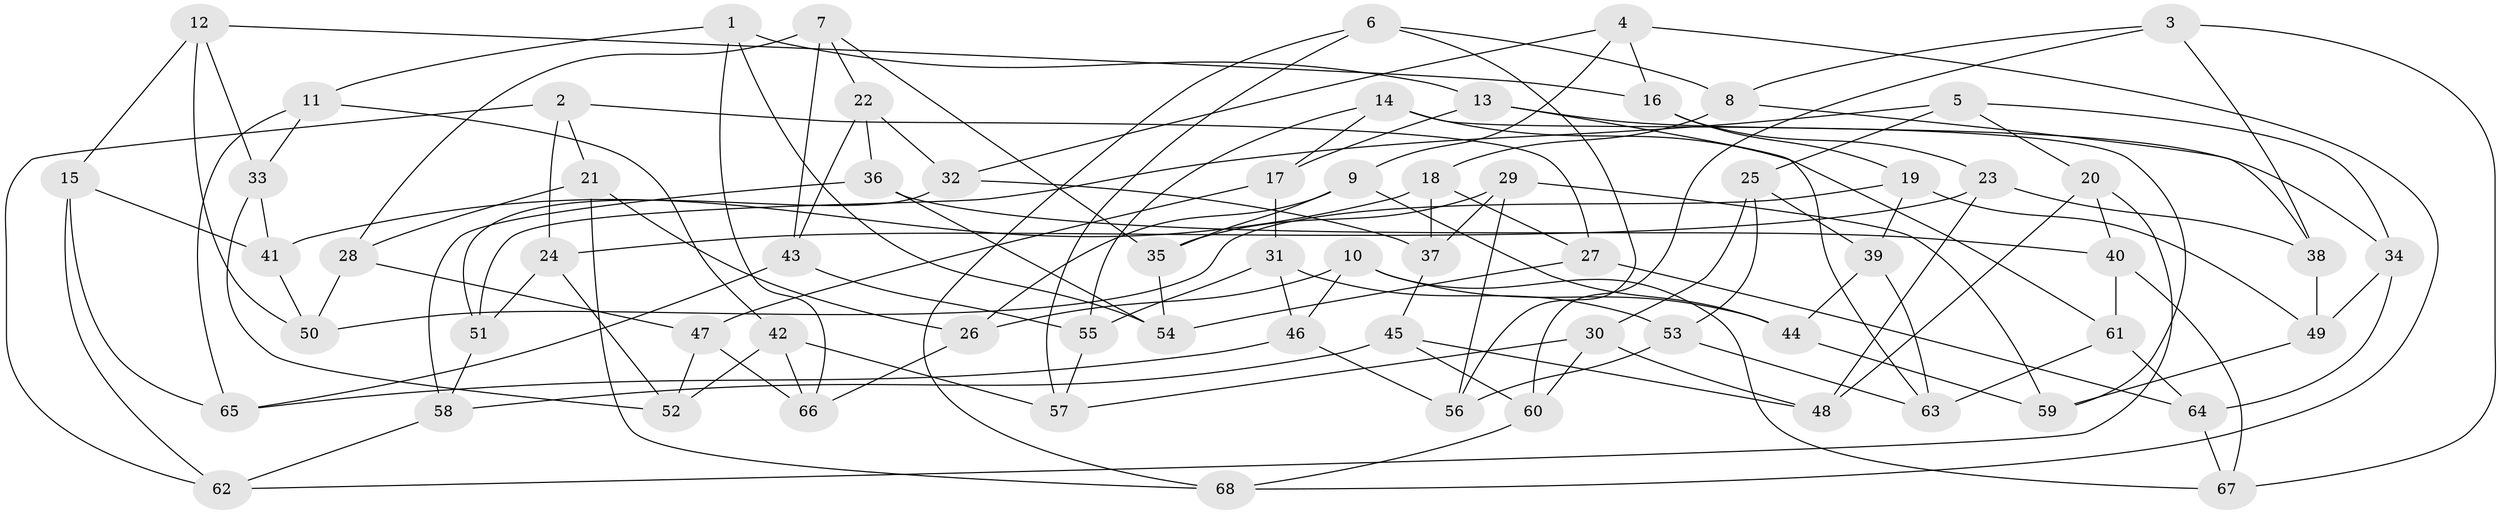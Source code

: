 // Generated by graph-tools (version 1.1) at 2025/38/03/09/25 02:38:12]
// undirected, 68 vertices, 136 edges
graph export_dot {
graph [start="1"]
  node [color=gray90,style=filled];
  1;
  2;
  3;
  4;
  5;
  6;
  7;
  8;
  9;
  10;
  11;
  12;
  13;
  14;
  15;
  16;
  17;
  18;
  19;
  20;
  21;
  22;
  23;
  24;
  25;
  26;
  27;
  28;
  29;
  30;
  31;
  32;
  33;
  34;
  35;
  36;
  37;
  38;
  39;
  40;
  41;
  42;
  43;
  44;
  45;
  46;
  47;
  48;
  49;
  50;
  51;
  52;
  53;
  54;
  55;
  56;
  57;
  58;
  59;
  60;
  61;
  62;
  63;
  64;
  65;
  66;
  67;
  68;
  1 -- 13;
  1 -- 66;
  1 -- 11;
  1 -- 54;
  2 -- 24;
  2 -- 27;
  2 -- 21;
  2 -- 62;
  3 -- 60;
  3 -- 38;
  3 -- 67;
  3 -- 8;
  4 -- 68;
  4 -- 32;
  4 -- 9;
  4 -- 16;
  5 -- 51;
  5 -- 20;
  5 -- 34;
  5 -- 25;
  6 -- 56;
  6 -- 8;
  6 -- 57;
  6 -- 68;
  7 -- 43;
  7 -- 35;
  7 -- 28;
  7 -- 22;
  8 -- 18;
  8 -- 38;
  9 -- 26;
  9 -- 44;
  9 -- 35;
  10 -- 26;
  10 -- 44;
  10 -- 67;
  10 -- 46;
  11 -- 42;
  11 -- 33;
  11 -- 65;
  12 -- 15;
  12 -- 50;
  12 -- 16;
  12 -- 33;
  13 -- 34;
  13 -- 63;
  13 -- 17;
  14 -- 55;
  14 -- 61;
  14 -- 17;
  14 -- 59;
  15 -- 41;
  15 -- 65;
  15 -- 62;
  16 -- 19;
  16 -- 23;
  17 -- 31;
  17 -- 47;
  18 -- 37;
  18 -- 41;
  18 -- 27;
  19 -- 39;
  19 -- 49;
  19 -- 50;
  20 -- 40;
  20 -- 48;
  20 -- 62;
  21 -- 26;
  21 -- 28;
  21 -- 68;
  22 -- 32;
  22 -- 36;
  22 -- 43;
  23 -- 24;
  23 -- 38;
  23 -- 48;
  24 -- 51;
  24 -- 52;
  25 -- 30;
  25 -- 39;
  25 -- 53;
  26 -- 66;
  27 -- 64;
  27 -- 54;
  28 -- 50;
  28 -- 47;
  29 -- 56;
  29 -- 35;
  29 -- 37;
  29 -- 59;
  30 -- 48;
  30 -- 60;
  30 -- 57;
  31 -- 55;
  31 -- 53;
  31 -- 46;
  32 -- 37;
  32 -- 51;
  33 -- 41;
  33 -- 52;
  34 -- 49;
  34 -- 64;
  35 -- 54;
  36 -- 58;
  36 -- 40;
  36 -- 54;
  37 -- 45;
  38 -- 49;
  39 -- 44;
  39 -- 63;
  40 -- 67;
  40 -- 61;
  41 -- 50;
  42 -- 52;
  42 -- 57;
  42 -- 66;
  43 -- 65;
  43 -- 55;
  44 -- 59;
  45 -- 58;
  45 -- 60;
  45 -- 48;
  46 -- 65;
  46 -- 56;
  47 -- 52;
  47 -- 66;
  49 -- 59;
  51 -- 58;
  53 -- 63;
  53 -- 56;
  55 -- 57;
  58 -- 62;
  60 -- 68;
  61 -- 64;
  61 -- 63;
  64 -- 67;
}
